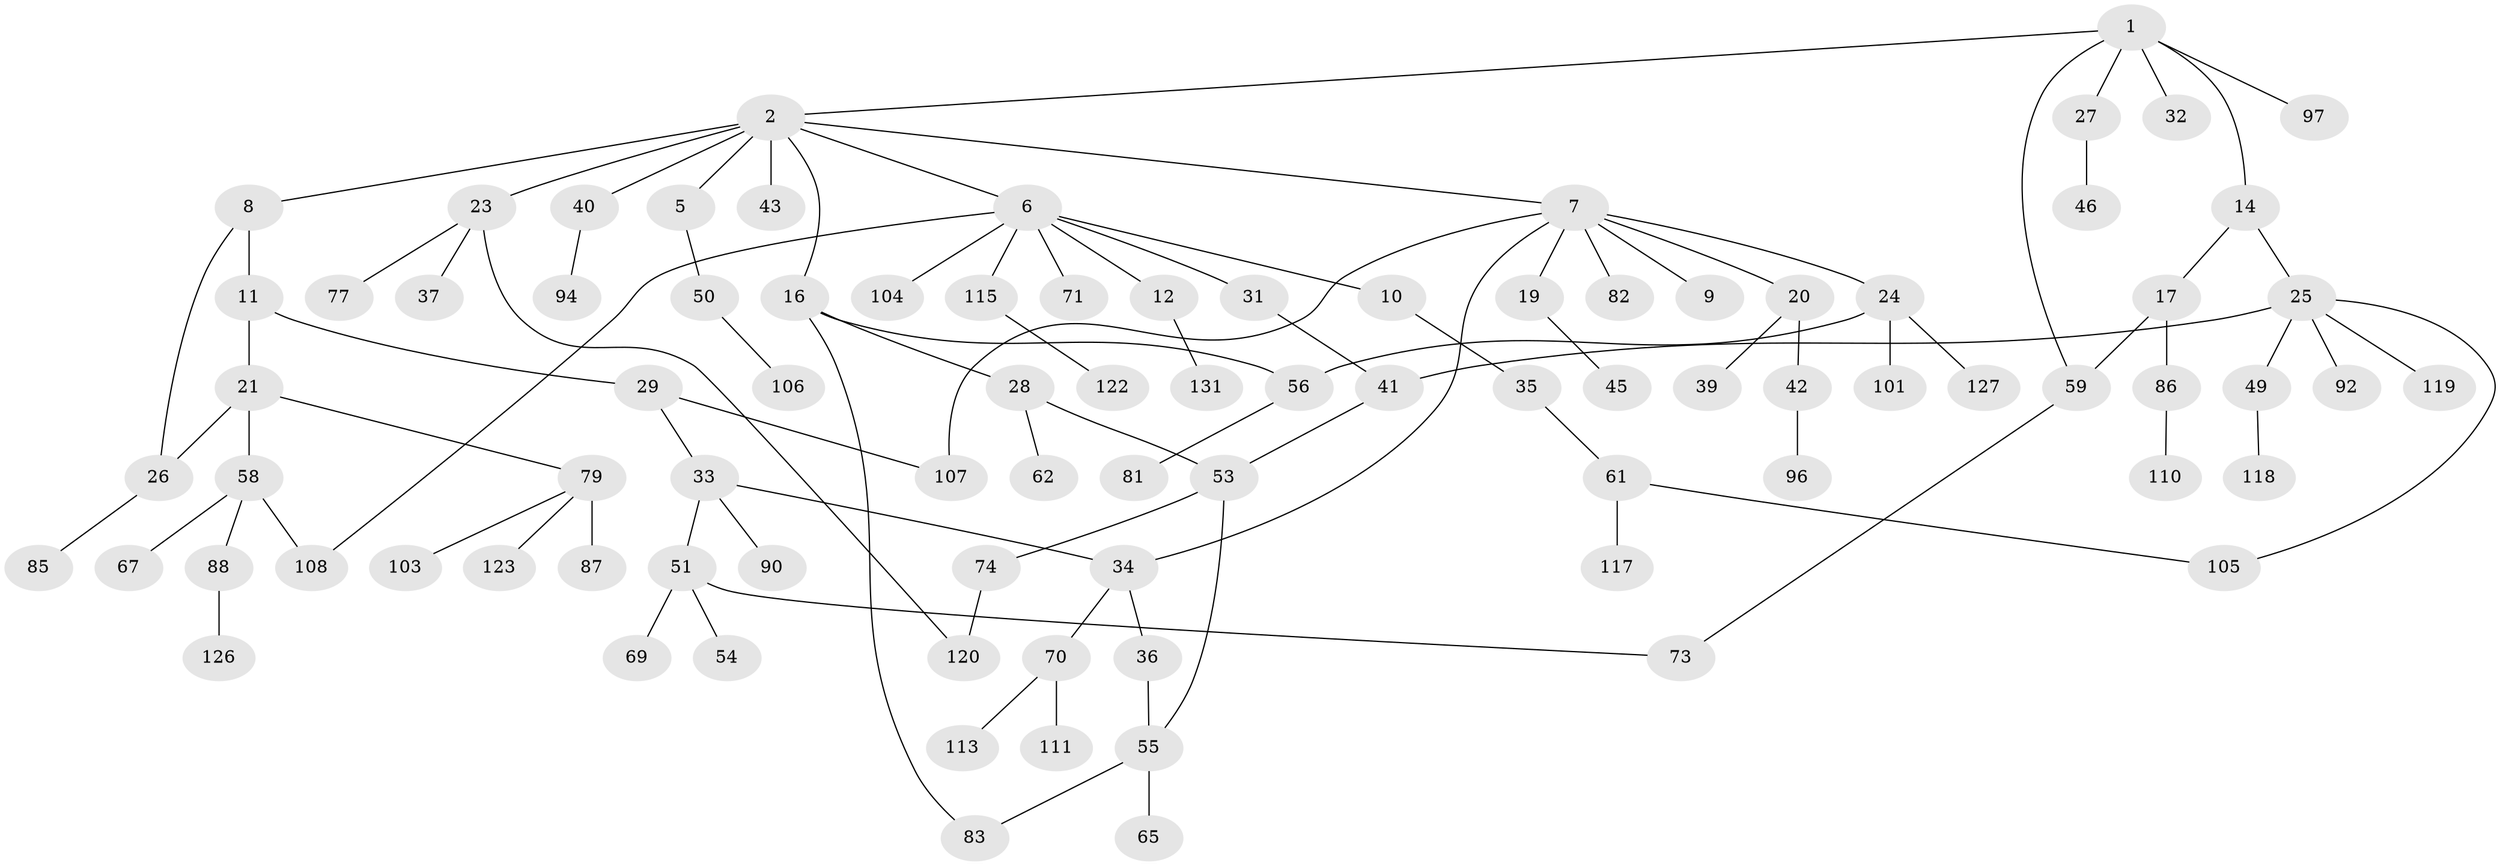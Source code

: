// original degree distribution, {4: 0.12030075187969924, 7: 0.007518796992481203, 2: 0.3308270676691729, 8: 0.007518796992481203, 5: 0.03759398496240601, 1: 0.37593984962406013, 3: 0.12030075187969924}
// Generated by graph-tools (version 1.1) at 2025/41/03/06/25 10:41:28]
// undirected, 89 vertices, 101 edges
graph export_dot {
graph [start="1"]
  node [color=gray90,style=filled];
  1 [super="+3"];
  2 [super="+4"];
  5;
  6 [super="+18"];
  7 [super="+15"];
  8 [super="+22"];
  9;
  10 [super="+75"];
  11 [super="+13"];
  12 [super="+102"];
  14;
  16 [super="+30"];
  17 [super="+91"];
  19 [super="+130"];
  20 [super="+48"];
  21 [super="+38"];
  23 [super="+64"];
  24 [super="+44"];
  25 [super="+89"];
  26;
  27;
  28 [super="+133"];
  29 [super="+100"];
  31 [super="+80"];
  32;
  33 [super="+68"];
  34 [super="+63"];
  35;
  36;
  37 [super="+57"];
  39 [super="+47"];
  40 [super="+93"];
  41 [super="+112"];
  42 [super="+72"];
  43;
  45;
  46;
  49;
  50 [super="+52"];
  51 [super="+60"];
  53 [super="+95"];
  54;
  55;
  56 [super="+99"];
  58 [super="+132"];
  59 [super="+66"];
  61 [super="+76"];
  62 [super="+78"];
  65;
  67;
  69;
  70 [super="+121"];
  71;
  73;
  74 [super="+98"];
  77;
  79 [super="+116"];
  81;
  82 [super="+84"];
  83 [super="+109"];
  85;
  86;
  87 [super="+124"];
  88;
  90 [super="+114"];
  92;
  94;
  96;
  97;
  101;
  103;
  104 [super="+125"];
  105;
  106;
  107;
  108;
  110;
  111;
  113;
  115;
  117;
  118;
  119;
  120 [super="+129"];
  122;
  123 [super="+128"];
  126;
  127;
  131;
  1 -- 2;
  1 -- 27;
  1 -- 59;
  1 -- 32;
  1 -- 97;
  1 -- 14;
  2 -- 5;
  2 -- 6;
  2 -- 8;
  2 -- 23;
  2 -- 40;
  2 -- 16;
  2 -- 43;
  2 -- 7;
  5 -- 50;
  6 -- 10;
  6 -- 12;
  6 -- 71;
  6 -- 104;
  6 -- 108;
  6 -- 115;
  6 -- 31;
  7 -- 9;
  7 -- 82;
  7 -- 107;
  7 -- 34;
  7 -- 19;
  7 -- 20;
  7 -- 24;
  8 -- 11;
  8 -- 26;
  10 -- 35;
  11 -- 21;
  11 -- 29;
  12 -- 131;
  14 -- 17;
  14 -- 25;
  16 -- 28;
  16 -- 56;
  16 -- 83;
  17 -- 86;
  17 -- 59;
  19 -- 45;
  20 -- 39;
  20 -- 42;
  21 -- 26;
  21 -- 58;
  21 -- 79;
  23 -- 37;
  23 -- 77;
  23 -- 120;
  24 -- 127;
  24 -- 101;
  24 -- 56;
  25 -- 41;
  25 -- 49;
  25 -- 105;
  25 -- 92;
  25 -- 119;
  26 -- 85;
  27 -- 46;
  28 -- 53;
  28 -- 62;
  29 -- 33;
  29 -- 107;
  31 -- 41;
  33 -- 51;
  33 -- 90;
  33 -- 34;
  34 -- 36;
  34 -- 70;
  35 -- 61;
  36 -- 55;
  40 -- 94;
  41 -- 53;
  42 -- 96;
  49 -- 118;
  50 -- 106;
  51 -- 54;
  51 -- 69;
  51 -- 73;
  53 -- 55;
  53 -- 74;
  55 -- 65;
  55 -- 83;
  56 -- 81;
  58 -- 67;
  58 -- 88;
  58 -- 108;
  59 -- 73;
  61 -- 117;
  61 -- 105;
  70 -- 111;
  70 -- 113;
  74 -- 120;
  79 -- 87;
  79 -- 103;
  79 -- 123;
  86 -- 110;
  88 -- 126;
  115 -- 122;
}
